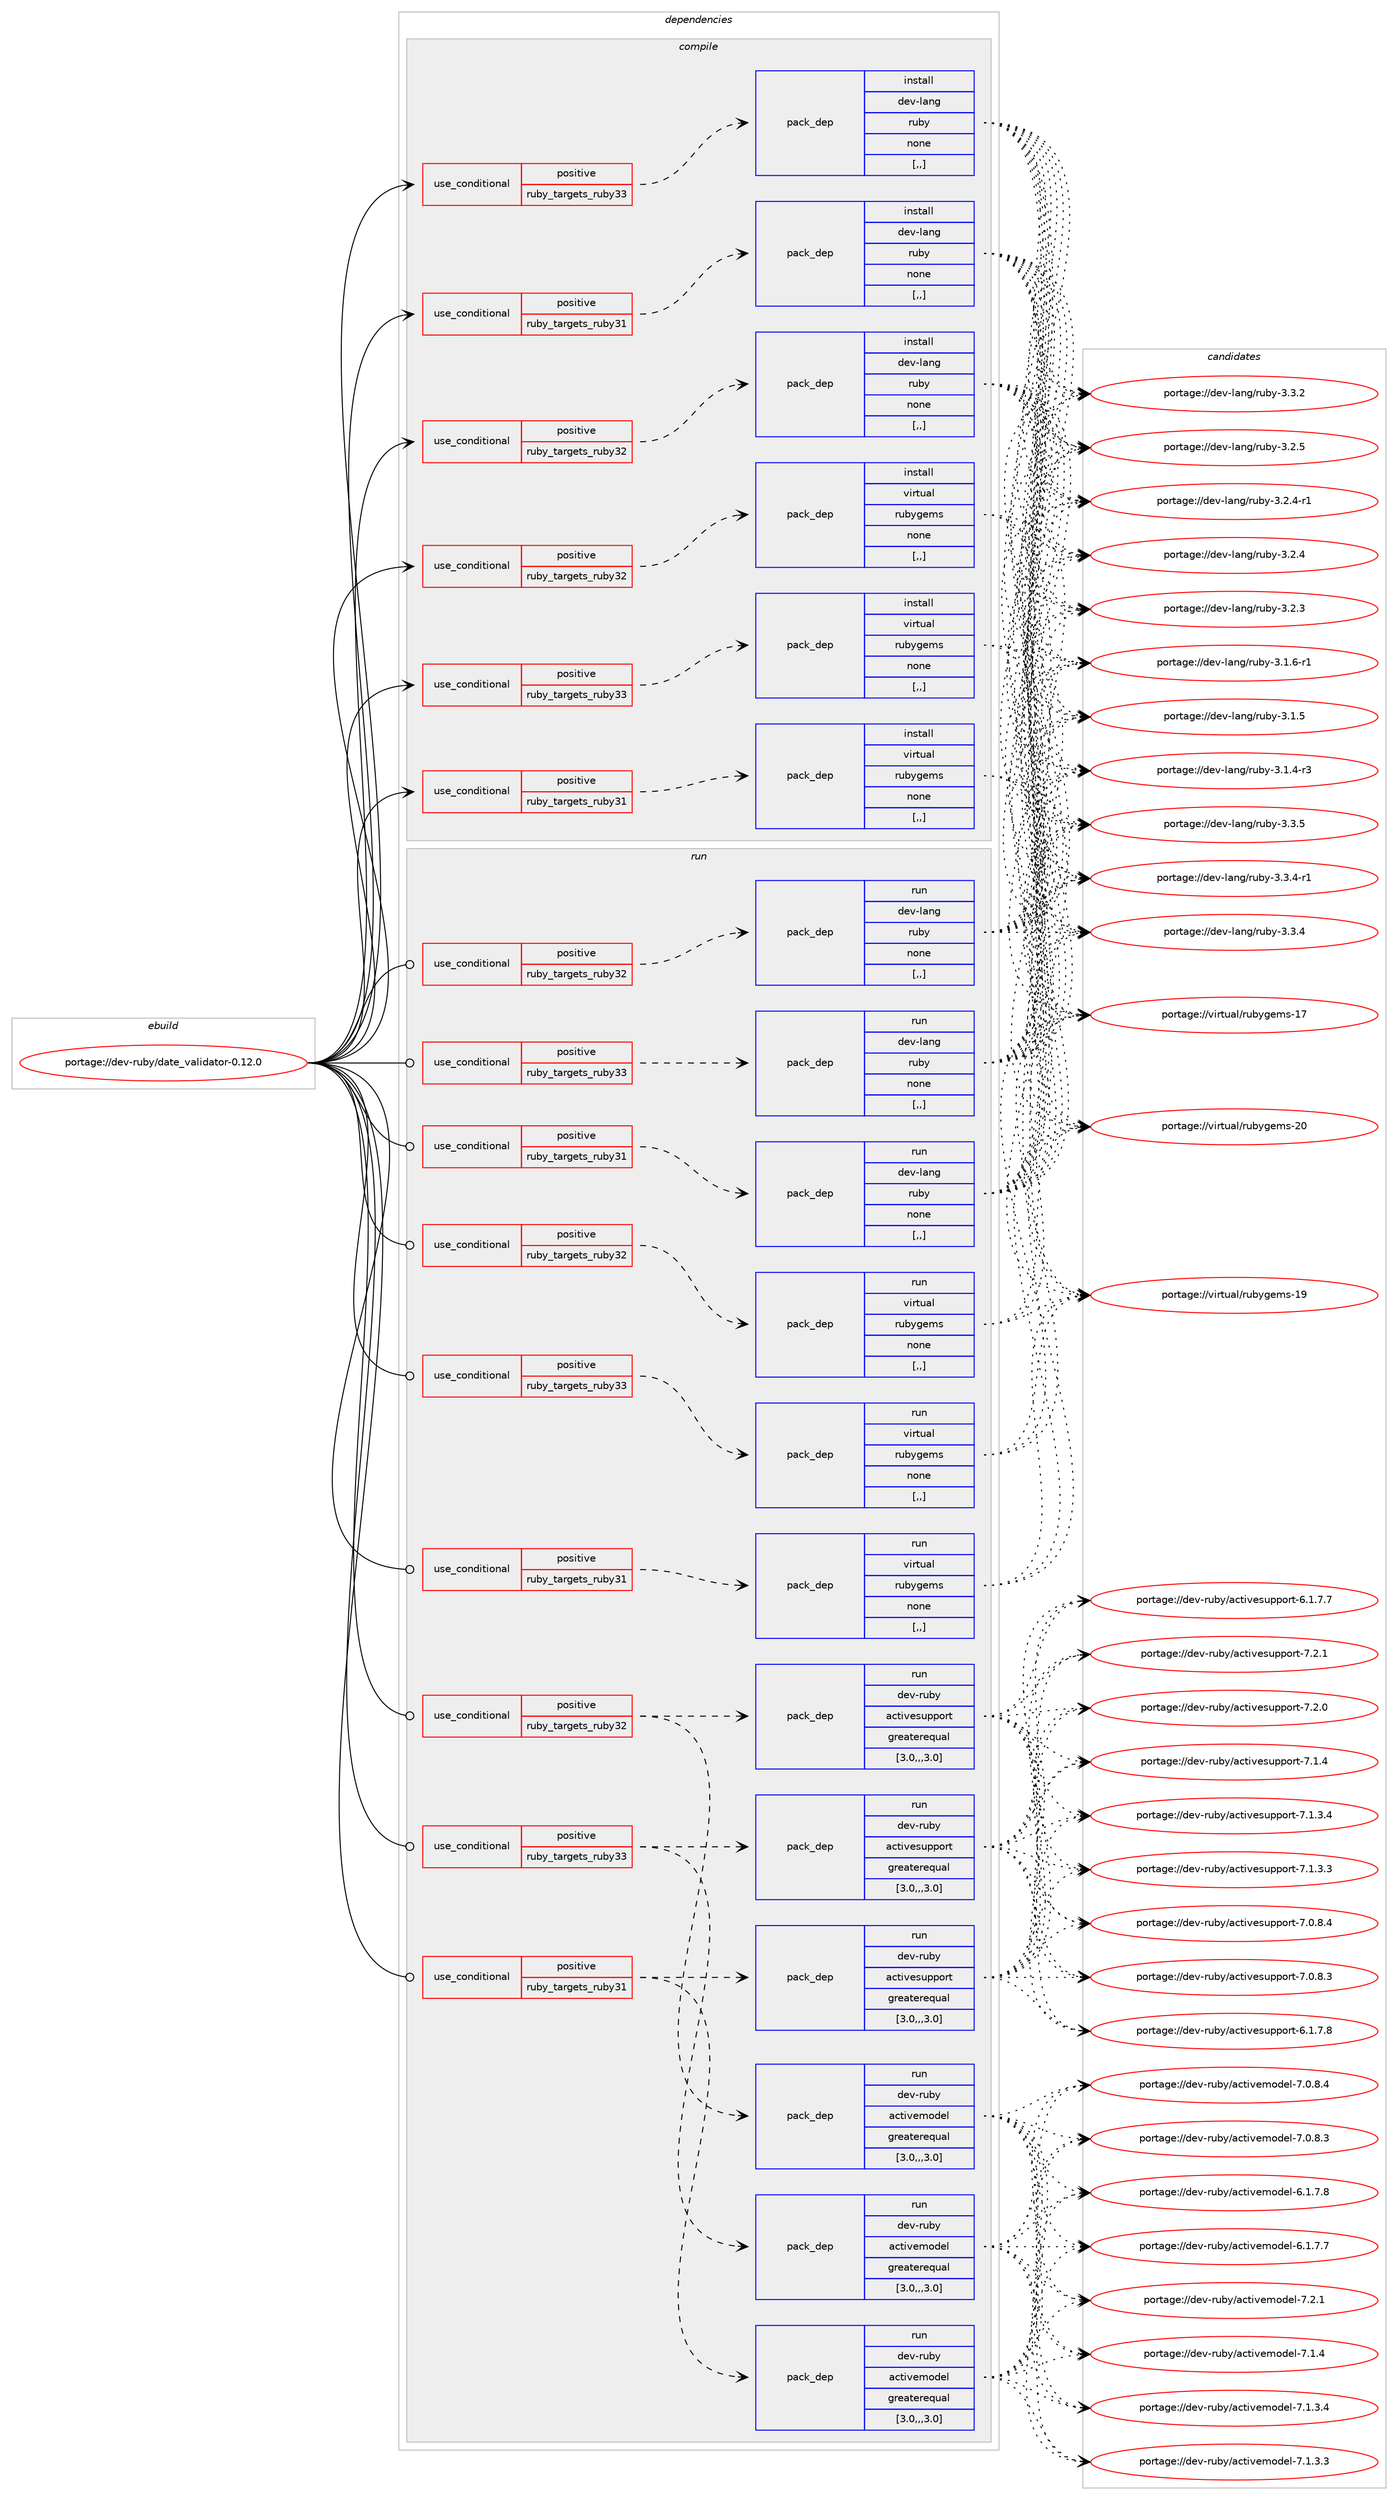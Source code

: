 digraph prolog {

# *************
# Graph options
# *************

newrank=true;
concentrate=true;
compound=true;
graph [rankdir=LR,fontname=Helvetica,fontsize=10,ranksep=1.5];#, ranksep=2.5, nodesep=0.2];
edge  [arrowhead=vee];
node  [fontname=Helvetica,fontsize=10];

# **********
# The ebuild
# **********

subgraph cluster_leftcol {
color=gray;
label=<<i>ebuild</i>>;
id [label="portage://dev-ruby/date_validator-0.12.0", color=red, width=4, href="../dev-ruby/date_validator-0.12.0.svg"];
}

# ****************
# The dependencies
# ****************

subgraph cluster_midcol {
color=gray;
label=<<i>dependencies</i>>;
subgraph cluster_compile {
fillcolor="#eeeeee";
style=filled;
label=<<i>compile</i>>;
subgraph cond177168 {
dependency676441 [label=<<TABLE BORDER="0" CELLBORDER="1" CELLSPACING="0" CELLPADDING="4"><TR><TD ROWSPAN="3" CELLPADDING="10">use_conditional</TD></TR><TR><TD>positive</TD></TR><TR><TD>ruby_targets_ruby31</TD></TR></TABLE>>, shape=none, color=red];
subgraph pack494382 {
dependency676442 [label=<<TABLE BORDER="0" CELLBORDER="1" CELLSPACING="0" CELLPADDING="4" WIDTH="220"><TR><TD ROWSPAN="6" CELLPADDING="30">pack_dep</TD></TR><TR><TD WIDTH="110">install</TD></TR><TR><TD>dev-lang</TD></TR><TR><TD>ruby</TD></TR><TR><TD>none</TD></TR><TR><TD>[,,]</TD></TR></TABLE>>, shape=none, color=blue];
}
dependency676441:e -> dependency676442:w [weight=20,style="dashed",arrowhead="vee"];
}
id:e -> dependency676441:w [weight=20,style="solid",arrowhead="vee"];
subgraph cond177169 {
dependency676443 [label=<<TABLE BORDER="0" CELLBORDER="1" CELLSPACING="0" CELLPADDING="4"><TR><TD ROWSPAN="3" CELLPADDING="10">use_conditional</TD></TR><TR><TD>positive</TD></TR><TR><TD>ruby_targets_ruby31</TD></TR></TABLE>>, shape=none, color=red];
subgraph pack494383 {
dependency676444 [label=<<TABLE BORDER="0" CELLBORDER="1" CELLSPACING="0" CELLPADDING="4" WIDTH="220"><TR><TD ROWSPAN="6" CELLPADDING="30">pack_dep</TD></TR><TR><TD WIDTH="110">install</TD></TR><TR><TD>virtual</TD></TR><TR><TD>rubygems</TD></TR><TR><TD>none</TD></TR><TR><TD>[,,]</TD></TR></TABLE>>, shape=none, color=blue];
}
dependency676443:e -> dependency676444:w [weight=20,style="dashed",arrowhead="vee"];
}
id:e -> dependency676443:w [weight=20,style="solid",arrowhead="vee"];
subgraph cond177170 {
dependency676445 [label=<<TABLE BORDER="0" CELLBORDER="1" CELLSPACING="0" CELLPADDING="4"><TR><TD ROWSPAN="3" CELLPADDING="10">use_conditional</TD></TR><TR><TD>positive</TD></TR><TR><TD>ruby_targets_ruby32</TD></TR></TABLE>>, shape=none, color=red];
subgraph pack494384 {
dependency676446 [label=<<TABLE BORDER="0" CELLBORDER="1" CELLSPACING="0" CELLPADDING="4" WIDTH="220"><TR><TD ROWSPAN="6" CELLPADDING="30">pack_dep</TD></TR><TR><TD WIDTH="110">install</TD></TR><TR><TD>dev-lang</TD></TR><TR><TD>ruby</TD></TR><TR><TD>none</TD></TR><TR><TD>[,,]</TD></TR></TABLE>>, shape=none, color=blue];
}
dependency676445:e -> dependency676446:w [weight=20,style="dashed",arrowhead="vee"];
}
id:e -> dependency676445:w [weight=20,style="solid",arrowhead="vee"];
subgraph cond177171 {
dependency676447 [label=<<TABLE BORDER="0" CELLBORDER="1" CELLSPACING="0" CELLPADDING="4"><TR><TD ROWSPAN="3" CELLPADDING="10">use_conditional</TD></TR><TR><TD>positive</TD></TR><TR><TD>ruby_targets_ruby32</TD></TR></TABLE>>, shape=none, color=red];
subgraph pack494385 {
dependency676448 [label=<<TABLE BORDER="0" CELLBORDER="1" CELLSPACING="0" CELLPADDING="4" WIDTH="220"><TR><TD ROWSPAN="6" CELLPADDING="30">pack_dep</TD></TR><TR><TD WIDTH="110">install</TD></TR><TR><TD>virtual</TD></TR><TR><TD>rubygems</TD></TR><TR><TD>none</TD></TR><TR><TD>[,,]</TD></TR></TABLE>>, shape=none, color=blue];
}
dependency676447:e -> dependency676448:w [weight=20,style="dashed",arrowhead="vee"];
}
id:e -> dependency676447:w [weight=20,style="solid",arrowhead="vee"];
subgraph cond177172 {
dependency676449 [label=<<TABLE BORDER="0" CELLBORDER="1" CELLSPACING="0" CELLPADDING="4"><TR><TD ROWSPAN="3" CELLPADDING="10">use_conditional</TD></TR><TR><TD>positive</TD></TR><TR><TD>ruby_targets_ruby33</TD></TR></TABLE>>, shape=none, color=red];
subgraph pack494386 {
dependency676450 [label=<<TABLE BORDER="0" CELLBORDER="1" CELLSPACING="0" CELLPADDING="4" WIDTH="220"><TR><TD ROWSPAN="6" CELLPADDING="30">pack_dep</TD></TR><TR><TD WIDTH="110">install</TD></TR><TR><TD>dev-lang</TD></TR><TR><TD>ruby</TD></TR><TR><TD>none</TD></TR><TR><TD>[,,]</TD></TR></TABLE>>, shape=none, color=blue];
}
dependency676449:e -> dependency676450:w [weight=20,style="dashed",arrowhead="vee"];
}
id:e -> dependency676449:w [weight=20,style="solid",arrowhead="vee"];
subgraph cond177173 {
dependency676451 [label=<<TABLE BORDER="0" CELLBORDER="1" CELLSPACING="0" CELLPADDING="4"><TR><TD ROWSPAN="3" CELLPADDING="10">use_conditional</TD></TR><TR><TD>positive</TD></TR><TR><TD>ruby_targets_ruby33</TD></TR></TABLE>>, shape=none, color=red];
subgraph pack494387 {
dependency676452 [label=<<TABLE BORDER="0" CELLBORDER="1" CELLSPACING="0" CELLPADDING="4" WIDTH="220"><TR><TD ROWSPAN="6" CELLPADDING="30">pack_dep</TD></TR><TR><TD WIDTH="110">install</TD></TR><TR><TD>virtual</TD></TR><TR><TD>rubygems</TD></TR><TR><TD>none</TD></TR><TR><TD>[,,]</TD></TR></TABLE>>, shape=none, color=blue];
}
dependency676451:e -> dependency676452:w [weight=20,style="dashed",arrowhead="vee"];
}
id:e -> dependency676451:w [weight=20,style="solid",arrowhead="vee"];
}
subgraph cluster_compileandrun {
fillcolor="#eeeeee";
style=filled;
label=<<i>compile and run</i>>;
}
subgraph cluster_run {
fillcolor="#eeeeee";
style=filled;
label=<<i>run</i>>;
subgraph cond177174 {
dependency676453 [label=<<TABLE BORDER="0" CELLBORDER="1" CELLSPACING="0" CELLPADDING="4"><TR><TD ROWSPAN="3" CELLPADDING="10">use_conditional</TD></TR><TR><TD>positive</TD></TR><TR><TD>ruby_targets_ruby31</TD></TR></TABLE>>, shape=none, color=red];
subgraph pack494388 {
dependency676454 [label=<<TABLE BORDER="0" CELLBORDER="1" CELLSPACING="0" CELLPADDING="4" WIDTH="220"><TR><TD ROWSPAN="6" CELLPADDING="30">pack_dep</TD></TR><TR><TD WIDTH="110">run</TD></TR><TR><TD>dev-lang</TD></TR><TR><TD>ruby</TD></TR><TR><TD>none</TD></TR><TR><TD>[,,]</TD></TR></TABLE>>, shape=none, color=blue];
}
dependency676453:e -> dependency676454:w [weight=20,style="dashed",arrowhead="vee"];
}
id:e -> dependency676453:w [weight=20,style="solid",arrowhead="odot"];
subgraph cond177175 {
dependency676455 [label=<<TABLE BORDER="0" CELLBORDER="1" CELLSPACING="0" CELLPADDING="4"><TR><TD ROWSPAN="3" CELLPADDING="10">use_conditional</TD></TR><TR><TD>positive</TD></TR><TR><TD>ruby_targets_ruby31</TD></TR></TABLE>>, shape=none, color=red];
subgraph pack494389 {
dependency676456 [label=<<TABLE BORDER="0" CELLBORDER="1" CELLSPACING="0" CELLPADDING="4" WIDTH="220"><TR><TD ROWSPAN="6" CELLPADDING="30">pack_dep</TD></TR><TR><TD WIDTH="110">run</TD></TR><TR><TD>dev-ruby</TD></TR><TR><TD>activemodel</TD></TR><TR><TD>greaterequal</TD></TR><TR><TD>[3.0,,,3.0]</TD></TR></TABLE>>, shape=none, color=blue];
}
dependency676455:e -> dependency676456:w [weight=20,style="dashed",arrowhead="vee"];
subgraph pack494390 {
dependency676457 [label=<<TABLE BORDER="0" CELLBORDER="1" CELLSPACING="0" CELLPADDING="4" WIDTH="220"><TR><TD ROWSPAN="6" CELLPADDING="30">pack_dep</TD></TR><TR><TD WIDTH="110">run</TD></TR><TR><TD>dev-ruby</TD></TR><TR><TD>activesupport</TD></TR><TR><TD>greaterequal</TD></TR><TR><TD>[3.0,,,3.0]</TD></TR></TABLE>>, shape=none, color=blue];
}
dependency676455:e -> dependency676457:w [weight=20,style="dashed",arrowhead="vee"];
}
id:e -> dependency676455:w [weight=20,style="solid",arrowhead="odot"];
subgraph cond177176 {
dependency676458 [label=<<TABLE BORDER="0" CELLBORDER="1" CELLSPACING="0" CELLPADDING="4"><TR><TD ROWSPAN="3" CELLPADDING="10">use_conditional</TD></TR><TR><TD>positive</TD></TR><TR><TD>ruby_targets_ruby31</TD></TR></TABLE>>, shape=none, color=red];
subgraph pack494391 {
dependency676459 [label=<<TABLE BORDER="0" CELLBORDER="1" CELLSPACING="0" CELLPADDING="4" WIDTH="220"><TR><TD ROWSPAN="6" CELLPADDING="30">pack_dep</TD></TR><TR><TD WIDTH="110">run</TD></TR><TR><TD>virtual</TD></TR><TR><TD>rubygems</TD></TR><TR><TD>none</TD></TR><TR><TD>[,,]</TD></TR></TABLE>>, shape=none, color=blue];
}
dependency676458:e -> dependency676459:w [weight=20,style="dashed",arrowhead="vee"];
}
id:e -> dependency676458:w [weight=20,style="solid",arrowhead="odot"];
subgraph cond177177 {
dependency676460 [label=<<TABLE BORDER="0" CELLBORDER="1" CELLSPACING="0" CELLPADDING="4"><TR><TD ROWSPAN="3" CELLPADDING="10">use_conditional</TD></TR><TR><TD>positive</TD></TR><TR><TD>ruby_targets_ruby32</TD></TR></TABLE>>, shape=none, color=red];
subgraph pack494392 {
dependency676461 [label=<<TABLE BORDER="0" CELLBORDER="1" CELLSPACING="0" CELLPADDING="4" WIDTH="220"><TR><TD ROWSPAN="6" CELLPADDING="30">pack_dep</TD></TR><TR><TD WIDTH="110">run</TD></TR><TR><TD>dev-lang</TD></TR><TR><TD>ruby</TD></TR><TR><TD>none</TD></TR><TR><TD>[,,]</TD></TR></TABLE>>, shape=none, color=blue];
}
dependency676460:e -> dependency676461:w [weight=20,style="dashed",arrowhead="vee"];
}
id:e -> dependency676460:w [weight=20,style="solid",arrowhead="odot"];
subgraph cond177178 {
dependency676462 [label=<<TABLE BORDER="0" CELLBORDER="1" CELLSPACING="0" CELLPADDING="4"><TR><TD ROWSPAN="3" CELLPADDING="10">use_conditional</TD></TR><TR><TD>positive</TD></TR><TR><TD>ruby_targets_ruby32</TD></TR></TABLE>>, shape=none, color=red];
subgraph pack494393 {
dependency676463 [label=<<TABLE BORDER="0" CELLBORDER="1" CELLSPACING="0" CELLPADDING="4" WIDTH="220"><TR><TD ROWSPAN="6" CELLPADDING="30">pack_dep</TD></TR><TR><TD WIDTH="110">run</TD></TR><TR><TD>dev-ruby</TD></TR><TR><TD>activemodel</TD></TR><TR><TD>greaterequal</TD></TR><TR><TD>[3.0,,,3.0]</TD></TR></TABLE>>, shape=none, color=blue];
}
dependency676462:e -> dependency676463:w [weight=20,style="dashed",arrowhead="vee"];
subgraph pack494394 {
dependency676464 [label=<<TABLE BORDER="0" CELLBORDER="1" CELLSPACING="0" CELLPADDING="4" WIDTH="220"><TR><TD ROWSPAN="6" CELLPADDING="30">pack_dep</TD></TR><TR><TD WIDTH="110">run</TD></TR><TR><TD>dev-ruby</TD></TR><TR><TD>activesupport</TD></TR><TR><TD>greaterequal</TD></TR><TR><TD>[3.0,,,3.0]</TD></TR></TABLE>>, shape=none, color=blue];
}
dependency676462:e -> dependency676464:w [weight=20,style="dashed",arrowhead="vee"];
}
id:e -> dependency676462:w [weight=20,style="solid",arrowhead="odot"];
subgraph cond177179 {
dependency676465 [label=<<TABLE BORDER="0" CELLBORDER="1" CELLSPACING="0" CELLPADDING="4"><TR><TD ROWSPAN="3" CELLPADDING="10">use_conditional</TD></TR><TR><TD>positive</TD></TR><TR><TD>ruby_targets_ruby32</TD></TR></TABLE>>, shape=none, color=red];
subgraph pack494395 {
dependency676466 [label=<<TABLE BORDER="0" CELLBORDER="1" CELLSPACING="0" CELLPADDING="4" WIDTH="220"><TR><TD ROWSPAN="6" CELLPADDING="30">pack_dep</TD></TR><TR><TD WIDTH="110">run</TD></TR><TR><TD>virtual</TD></TR><TR><TD>rubygems</TD></TR><TR><TD>none</TD></TR><TR><TD>[,,]</TD></TR></TABLE>>, shape=none, color=blue];
}
dependency676465:e -> dependency676466:w [weight=20,style="dashed",arrowhead="vee"];
}
id:e -> dependency676465:w [weight=20,style="solid",arrowhead="odot"];
subgraph cond177180 {
dependency676467 [label=<<TABLE BORDER="0" CELLBORDER="1" CELLSPACING="0" CELLPADDING="4"><TR><TD ROWSPAN="3" CELLPADDING="10">use_conditional</TD></TR><TR><TD>positive</TD></TR><TR><TD>ruby_targets_ruby33</TD></TR></TABLE>>, shape=none, color=red];
subgraph pack494396 {
dependency676468 [label=<<TABLE BORDER="0" CELLBORDER="1" CELLSPACING="0" CELLPADDING="4" WIDTH="220"><TR><TD ROWSPAN="6" CELLPADDING="30">pack_dep</TD></TR><TR><TD WIDTH="110">run</TD></TR><TR><TD>dev-lang</TD></TR><TR><TD>ruby</TD></TR><TR><TD>none</TD></TR><TR><TD>[,,]</TD></TR></TABLE>>, shape=none, color=blue];
}
dependency676467:e -> dependency676468:w [weight=20,style="dashed",arrowhead="vee"];
}
id:e -> dependency676467:w [weight=20,style="solid",arrowhead="odot"];
subgraph cond177181 {
dependency676469 [label=<<TABLE BORDER="0" CELLBORDER="1" CELLSPACING="0" CELLPADDING="4"><TR><TD ROWSPAN="3" CELLPADDING="10">use_conditional</TD></TR><TR><TD>positive</TD></TR><TR><TD>ruby_targets_ruby33</TD></TR></TABLE>>, shape=none, color=red];
subgraph pack494397 {
dependency676470 [label=<<TABLE BORDER="0" CELLBORDER="1" CELLSPACING="0" CELLPADDING="4" WIDTH="220"><TR><TD ROWSPAN="6" CELLPADDING="30">pack_dep</TD></TR><TR><TD WIDTH="110">run</TD></TR><TR><TD>dev-ruby</TD></TR><TR><TD>activemodel</TD></TR><TR><TD>greaterequal</TD></TR><TR><TD>[3.0,,,3.0]</TD></TR></TABLE>>, shape=none, color=blue];
}
dependency676469:e -> dependency676470:w [weight=20,style="dashed",arrowhead="vee"];
subgraph pack494398 {
dependency676471 [label=<<TABLE BORDER="0" CELLBORDER="1" CELLSPACING="0" CELLPADDING="4" WIDTH="220"><TR><TD ROWSPAN="6" CELLPADDING="30">pack_dep</TD></TR><TR><TD WIDTH="110">run</TD></TR><TR><TD>dev-ruby</TD></TR><TR><TD>activesupport</TD></TR><TR><TD>greaterequal</TD></TR><TR><TD>[3.0,,,3.0]</TD></TR></TABLE>>, shape=none, color=blue];
}
dependency676469:e -> dependency676471:w [weight=20,style="dashed",arrowhead="vee"];
}
id:e -> dependency676469:w [weight=20,style="solid",arrowhead="odot"];
subgraph cond177182 {
dependency676472 [label=<<TABLE BORDER="0" CELLBORDER="1" CELLSPACING="0" CELLPADDING="4"><TR><TD ROWSPAN="3" CELLPADDING="10">use_conditional</TD></TR><TR><TD>positive</TD></TR><TR><TD>ruby_targets_ruby33</TD></TR></TABLE>>, shape=none, color=red];
subgraph pack494399 {
dependency676473 [label=<<TABLE BORDER="0" CELLBORDER="1" CELLSPACING="0" CELLPADDING="4" WIDTH="220"><TR><TD ROWSPAN="6" CELLPADDING="30">pack_dep</TD></TR><TR><TD WIDTH="110">run</TD></TR><TR><TD>virtual</TD></TR><TR><TD>rubygems</TD></TR><TR><TD>none</TD></TR><TR><TD>[,,]</TD></TR></TABLE>>, shape=none, color=blue];
}
dependency676472:e -> dependency676473:w [weight=20,style="dashed",arrowhead="vee"];
}
id:e -> dependency676472:w [weight=20,style="solid",arrowhead="odot"];
}
}

# **************
# The candidates
# **************

subgraph cluster_choices {
rank=same;
color=gray;
label=<<i>candidates</i>>;

subgraph choice494382 {
color=black;
nodesep=1;
choice10010111845108971101034711411798121455146514653 [label="portage://dev-lang/ruby-3.3.5", color=red, width=4,href="../dev-lang/ruby-3.3.5.svg"];
choice100101118451089711010347114117981214551465146524511449 [label="portage://dev-lang/ruby-3.3.4-r1", color=red, width=4,href="../dev-lang/ruby-3.3.4-r1.svg"];
choice10010111845108971101034711411798121455146514652 [label="portage://dev-lang/ruby-3.3.4", color=red, width=4,href="../dev-lang/ruby-3.3.4.svg"];
choice10010111845108971101034711411798121455146514650 [label="portage://dev-lang/ruby-3.3.2", color=red, width=4,href="../dev-lang/ruby-3.3.2.svg"];
choice10010111845108971101034711411798121455146504653 [label="portage://dev-lang/ruby-3.2.5", color=red, width=4,href="../dev-lang/ruby-3.2.5.svg"];
choice100101118451089711010347114117981214551465046524511449 [label="portage://dev-lang/ruby-3.2.4-r1", color=red, width=4,href="../dev-lang/ruby-3.2.4-r1.svg"];
choice10010111845108971101034711411798121455146504652 [label="portage://dev-lang/ruby-3.2.4", color=red, width=4,href="../dev-lang/ruby-3.2.4.svg"];
choice10010111845108971101034711411798121455146504651 [label="portage://dev-lang/ruby-3.2.3", color=red, width=4,href="../dev-lang/ruby-3.2.3.svg"];
choice100101118451089711010347114117981214551464946544511449 [label="portage://dev-lang/ruby-3.1.6-r1", color=red, width=4,href="../dev-lang/ruby-3.1.6-r1.svg"];
choice10010111845108971101034711411798121455146494653 [label="portage://dev-lang/ruby-3.1.5", color=red, width=4,href="../dev-lang/ruby-3.1.5.svg"];
choice100101118451089711010347114117981214551464946524511451 [label="portage://dev-lang/ruby-3.1.4-r3", color=red, width=4,href="../dev-lang/ruby-3.1.4-r3.svg"];
dependency676442:e -> choice10010111845108971101034711411798121455146514653:w [style=dotted,weight="100"];
dependency676442:e -> choice100101118451089711010347114117981214551465146524511449:w [style=dotted,weight="100"];
dependency676442:e -> choice10010111845108971101034711411798121455146514652:w [style=dotted,weight="100"];
dependency676442:e -> choice10010111845108971101034711411798121455146514650:w [style=dotted,weight="100"];
dependency676442:e -> choice10010111845108971101034711411798121455146504653:w [style=dotted,weight="100"];
dependency676442:e -> choice100101118451089711010347114117981214551465046524511449:w [style=dotted,weight="100"];
dependency676442:e -> choice10010111845108971101034711411798121455146504652:w [style=dotted,weight="100"];
dependency676442:e -> choice10010111845108971101034711411798121455146504651:w [style=dotted,weight="100"];
dependency676442:e -> choice100101118451089711010347114117981214551464946544511449:w [style=dotted,weight="100"];
dependency676442:e -> choice10010111845108971101034711411798121455146494653:w [style=dotted,weight="100"];
dependency676442:e -> choice100101118451089711010347114117981214551464946524511451:w [style=dotted,weight="100"];
}
subgraph choice494383 {
color=black;
nodesep=1;
choice118105114116117971084711411798121103101109115455048 [label="portage://virtual/rubygems-20", color=red, width=4,href="../virtual/rubygems-20.svg"];
choice118105114116117971084711411798121103101109115454957 [label="portage://virtual/rubygems-19", color=red, width=4,href="../virtual/rubygems-19.svg"];
choice118105114116117971084711411798121103101109115454955 [label="portage://virtual/rubygems-17", color=red, width=4,href="../virtual/rubygems-17.svg"];
dependency676444:e -> choice118105114116117971084711411798121103101109115455048:w [style=dotted,weight="100"];
dependency676444:e -> choice118105114116117971084711411798121103101109115454957:w [style=dotted,weight="100"];
dependency676444:e -> choice118105114116117971084711411798121103101109115454955:w [style=dotted,weight="100"];
}
subgraph choice494384 {
color=black;
nodesep=1;
choice10010111845108971101034711411798121455146514653 [label="portage://dev-lang/ruby-3.3.5", color=red, width=4,href="../dev-lang/ruby-3.3.5.svg"];
choice100101118451089711010347114117981214551465146524511449 [label="portage://dev-lang/ruby-3.3.4-r1", color=red, width=4,href="../dev-lang/ruby-3.3.4-r1.svg"];
choice10010111845108971101034711411798121455146514652 [label="portage://dev-lang/ruby-3.3.4", color=red, width=4,href="../dev-lang/ruby-3.3.4.svg"];
choice10010111845108971101034711411798121455146514650 [label="portage://dev-lang/ruby-3.3.2", color=red, width=4,href="../dev-lang/ruby-3.3.2.svg"];
choice10010111845108971101034711411798121455146504653 [label="portage://dev-lang/ruby-3.2.5", color=red, width=4,href="../dev-lang/ruby-3.2.5.svg"];
choice100101118451089711010347114117981214551465046524511449 [label="portage://dev-lang/ruby-3.2.4-r1", color=red, width=4,href="../dev-lang/ruby-3.2.4-r1.svg"];
choice10010111845108971101034711411798121455146504652 [label="portage://dev-lang/ruby-3.2.4", color=red, width=4,href="../dev-lang/ruby-3.2.4.svg"];
choice10010111845108971101034711411798121455146504651 [label="portage://dev-lang/ruby-3.2.3", color=red, width=4,href="../dev-lang/ruby-3.2.3.svg"];
choice100101118451089711010347114117981214551464946544511449 [label="portage://dev-lang/ruby-3.1.6-r1", color=red, width=4,href="../dev-lang/ruby-3.1.6-r1.svg"];
choice10010111845108971101034711411798121455146494653 [label="portage://dev-lang/ruby-3.1.5", color=red, width=4,href="../dev-lang/ruby-3.1.5.svg"];
choice100101118451089711010347114117981214551464946524511451 [label="portage://dev-lang/ruby-3.1.4-r3", color=red, width=4,href="../dev-lang/ruby-3.1.4-r3.svg"];
dependency676446:e -> choice10010111845108971101034711411798121455146514653:w [style=dotted,weight="100"];
dependency676446:e -> choice100101118451089711010347114117981214551465146524511449:w [style=dotted,weight="100"];
dependency676446:e -> choice10010111845108971101034711411798121455146514652:w [style=dotted,weight="100"];
dependency676446:e -> choice10010111845108971101034711411798121455146514650:w [style=dotted,weight="100"];
dependency676446:e -> choice10010111845108971101034711411798121455146504653:w [style=dotted,weight="100"];
dependency676446:e -> choice100101118451089711010347114117981214551465046524511449:w [style=dotted,weight="100"];
dependency676446:e -> choice10010111845108971101034711411798121455146504652:w [style=dotted,weight="100"];
dependency676446:e -> choice10010111845108971101034711411798121455146504651:w [style=dotted,weight="100"];
dependency676446:e -> choice100101118451089711010347114117981214551464946544511449:w [style=dotted,weight="100"];
dependency676446:e -> choice10010111845108971101034711411798121455146494653:w [style=dotted,weight="100"];
dependency676446:e -> choice100101118451089711010347114117981214551464946524511451:w [style=dotted,weight="100"];
}
subgraph choice494385 {
color=black;
nodesep=1;
choice118105114116117971084711411798121103101109115455048 [label="portage://virtual/rubygems-20", color=red, width=4,href="../virtual/rubygems-20.svg"];
choice118105114116117971084711411798121103101109115454957 [label="portage://virtual/rubygems-19", color=red, width=4,href="../virtual/rubygems-19.svg"];
choice118105114116117971084711411798121103101109115454955 [label="portage://virtual/rubygems-17", color=red, width=4,href="../virtual/rubygems-17.svg"];
dependency676448:e -> choice118105114116117971084711411798121103101109115455048:w [style=dotted,weight="100"];
dependency676448:e -> choice118105114116117971084711411798121103101109115454957:w [style=dotted,weight="100"];
dependency676448:e -> choice118105114116117971084711411798121103101109115454955:w [style=dotted,weight="100"];
}
subgraph choice494386 {
color=black;
nodesep=1;
choice10010111845108971101034711411798121455146514653 [label="portage://dev-lang/ruby-3.3.5", color=red, width=4,href="../dev-lang/ruby-3.3.5.svg"];
choice100101118451089711010347114117981214551465146524511449 [label="portage://dev-lang/ruby-3.3.4-r1", color=red, width=4,href="../dev-lang/ruby-3.3.4-r1.svg"];
choice10010111845108971101034711411798121455146514652 [label="portage://dev-lang/ruby-3.3.4", color=red, width=4,href="../dev-lang/ruby-3.3.4.svg"];
choice10010111845108971101034711411798121455146514650 [label="portage://dev-lang/ruby-3.3.2", color=red, width=4,href="../dev-lang/ruby-3.3.2.svg"];
choice10010111845108971101034711411798121455146504653 [label="portage://dev-lang/ruby-3.2.5", color=red, width=4,href="../dev-lang/ruby-3.2.5.svg"];
choice100101118451089711010347114117981214551465046524511449 [label="portage://dev-lang/ruby-3.2.4-r1", color=red, width=4,href="../dev-lang/ruby-3.2.4-r1.svg"];
choice10010111845108971101034711411798121455146504652 [label="portage://dev-lang/ruby-3.2.4", color=red, width=4,href="../dev-lang/ruby-3.2.4.svg"];
choice10010111845108971101034711411798121455146504651 [label="portage://dev-lang/ruby-3.2.3", color=red, width=4,href="../dev-lang/ruby-3.2.3.svg"];
choice100101118451089711010347114117981214551464946544511449 [label="portage://dev-lang/ruby-3.1.6-r1", color=red, width=4,href="../dev-lang/ruby-3.1.6-r1.svg"];
choice10010111845108971101034711411798121455146494653 [label="portage://dev-lang/ruby-3.1.5", color=red, width=4,href="../dev-lang/ruby-3.1.5.svg"];
choice100101118451089711010347114117981214551464946524511451 [label="portage://dev-lang/ruby-3.1.4-r3", color=red, width=4,href="../dev-lang/ruby-3.1.4-r3.svg"];
dependency676450:e -> choice10010111845108971101034711411798121455146514653:w [style=dotted,weight="100"];
dependency676450:e -> choice100101118451089711010347114117981214551465146524511449:w [style=dotted,weight="100"];
dependency676450:e -> choice10010111845108971101034711411798121455146514652:w [style=dotted,weight="100"];
dependency676450:e -> choice10010111845108971101034711411798121455146514650:w [style=dotted,weight="100"];
dependency676450:e -> choice10010111845108971101034711411798121455146504653:w [style=dotted,weight="100"];
dependency676450:e -> choice100101118451089711010347114117981214551465046524511449:w [style=dotted,weight="100"];
dependency676450:e -> choice10010111845108971101034711411798121455146504652:w [style=dotted,weight="100"];
dependency676450:e -> choice10010111845108971101034711411798121455146504651:w [style=dotted,weight="100"];
dependency676450:e -> choice100101118451089711010347114117981214551464946544511449:w [style=dotted,weight="100"];
dependency676450:e -> choice10010111845108971101034711411798121455146494653:w [style=dotted,weight="100"];
dependency676450:e -> choice100101118451089711010347114117981214551464946524511451:w [style=dotted,weight="100"];
}
subgraph choice494387 {
color=black;
nodesep=1;
choice118105114116117971084711411798121103101109115455048 [label="portage://virtual/rubygems-20", color=red, width=4,href="../virtual/rubygems-20.svg"];
choice118105114116117971084711411798121103101109115454957 [label="portage://virtual/rubygems-19", color=red, width=4,href="../virtual/rubygems-19.svg"];
choice118105114116117971084711411798121103101109115454955 [label="portage://virtual/rubygems-17", color=red, width=4,href="../virtual/rubygems-17.svg"];
dependency676452:e -> choice118105114116117971084711411798121103101109115455048:w [style=dotted,weight="100"];
dependency676452:e -> choice118105114116117971084711411798121103101109115454957:w [style=dotted,weight="100"];
dependency676452:e -> choice118105114116117971084711411798121103101109115454955:w [style=dotted,weight="100"];
}
subgraph choice494388 {
color=black;
nodesep=1;
choice10010111845108971101034711411798121455146514653 [label="portage://dev-lang/ruby-3.3.5", color=red, width=4,href="../dev-lang/ruby-3.3.5.svg"];
choice100101118451089711010347114117981214551465146524511449 [label="portage://dev-lang/ruby-3.3.4-r1", color=red, width=4,href="../dev-lang/ruby-3.3.4-r1.svg"];
choice10010111845108971101034711411798121455146514652 [label="portage://dev-lang/ruby-3.3.4", color=red, width=4,href="../dev-lang/ruby-3.3.4.svg"];
choice10010111845108971101034711411798121455146514650 [label="portage://dev-lang/ruby-3.3.2", color=red, width=4,href="../dev-lang/ruby-3.3.2.svg"];
choice10010111845108971101034711411798121455146504653 [label="portage://dev-lang/ruby-3.2.5", color=red, width=4,href="../dev-lang/ruby-3.2.5.svg"];
choice100101118451089711010347114117981214551465046524511449 [label="portage://dev-lang/ruby-3.2.4-r1", color=red, width=4,href="../dev-lang/ruby-3.2.4-r1.svg"];
choice10010111845108971101034711411798121455146504652 [label="portage://dev-lang/ruby-3.2.4", color=red, width=4,href="../dev-lang/ruby-3.2.4.svg"];
choice10010111845108971101034711411798121455146504651 [label="portage://dev-lang/ruby-3.2.3", color=red, width=4,href="../dev-lang/ruby-3.2.3.svg"];
choice100101118451089711010347114117981214551464946544511449 [label="portage://dev-lang/ruby-3.1.6-r1", color=red, width=4,href="../dev-lang/ruby-3.1.6-r1.svg"];
choice10010111845108971101034711411798121455146494653 [label="portage://dev-lang/ruby-3.1.5", color=red, width=4,href="../dev-lang/ruby-3.1.5.svg"];
choice100101118451089711010347114117981214551464946524511451 [label="portage://dev-lang/ruby-3.1.4-r3", color=red, width=4,href="../dev-lang/ruby-3.1.4-r3.svg"];
dependency676454:e -> choice10010111845108971101034711411798121455146514653:w [style=dotted,weight="100"];
dependency676454:e -> choice100101118451089711010347114117981214551465146524511449:w [style=dotted,weight="100"];
dependency676454:e -> choice10010111845108971101034711411798121455146514652:w [style=dotted,weight="100"];
dependency676454:e -> choice10010111845108971101034711411798121455146514650:w [style=dotted,weight="100"];
dependency676454:e -> choice10010111845108971101034711411798121455146504653:w [style=dotted,weight="100"];
dependency676454:e -> choice100101118451089711010347114117981214551465046524511449:w [style=dotted,weight="100"];
dependency676454:e -> choice10010111845108971101034711411798121455146504652:w [style=dotted,weight="100"];
dependency676454:e -> choice10010111845108971101034711411798121455146504651:w [style=dotted,weight="100"];
dependency676454:e -> choice100101118451089711010347114117981214551464946544511449:w [style=dotted,weight="100"];
dependency676454:e -> choice10010111845108971101034711411798121455146494653:w [style=dotted,weight="100"];
dependency676454:e -> choice100101118451089711010347114117981214551464946524511451:w [style=dotted,weight="100"];
}
subgraph choice494389 {
color=black;
nodesep=1;
choice1001011184511411798121479799116105118101109111100101108455546504649 [label="portage://dev-ruby/activemodel-7.2.1", color=red, width=4,href="../dev-ruby/activemodel-7.2.1.svg"];
choice1001011184511411798121479799116105118101109111100101108455546494652 [label="portage://dev-ruby/activemodel-7.1.4", color=red, width=4,href="../dev-ruby/activemodel-7.1.4.svg"];
choice10010111845114117981214797991161051181011091111001011084555464946514652 [label="portage://dev-ruby/activemodel-7.1.3.4", color=red, width=4,href="../dev-ruby/activemodel-7.1.3.4.svg"];
choice10010111845114117981214797991161051181011091111001011084555464946514651 [label="portage://dev-ruby/activemodel-7.1.3.3", color=red, width=4,href="../dev-ruby/activemodel-7.1.3.3.svg"];
choice10010111845114117981214797991161051181011091111001011084555464846564652 [label="portage://dev-ruby/activemodel-7.0.8.4", color=red, width=4,href="../dev-ruby/activemodel-7.0.8.4.svg"];
choice10010111845114117981214797991161051181011091111001011084555464846564651 [label="portage://dev-ruby/activemodel-7.0.8.3", color=red, width=4,href="../dev-ruby/activemodel-7.0.8.3.svg"];
choice10010111845114117981214797991161051181011091111001011084554464946554656 [label="portage://dev-ruby/activemodel-6.1.7.8", color=red, width=4,href="../dev-ruby/activemodel-6.1.7.8.svg"];
choice10010111845114117981214797991161051181011091111001011084554464946554655 [label="portage://dev-ruby/activemodel-6.1.7.7", color=red, width=4,href="../dev-ruby/activemodel-6.1.7.7.svg"];
dependency676456:e -> choice1001011184511411798121479799116105118101109111100101108455546504649:w [style=dotted,weight="100"];
dependency676456:e -> choice1001011184511411798121479799116105118101109111100101108455546494652:w [style=dotted,weight="100"];
dependency676456:e -> choice10010111845114117981214797991161051181011091111001011084555464946514652:w [style=dotted,weight="100"];
dependency676456:e -> choice10010111845114117981214797991161051181011091111001011084555464946514651:w [style=dotted,weight="100"];
dependency676456:e -> choice10010111845114117981214797991161051181011091111001011084555464846564652:w [style=dotted,weight="100"];
dependency676456:e -> choice10010111845114117981214797991161051181011091111001011084555464846564651:w [style=dotted,weight="100"];
dependency676456:e -> choice10010111845114117981214797991161051181011091111001011084554464946554656:w [style=dotted,weight="100"];
dependency676456:e -> choice10010111845114117981214797991161051181011091111001011084554464946554655:w [style=dotted,weight="100"];
}
subgraph choice494390 {
color=black;
nodesep=1;
choice1001011184511411798121479799116105118101115117112112111114116455546504649 [label="portage://dev-ruby/activesupport-7.2.1", color=red, width=4,href="../dev-ruby/activesupport-7.2.1.svg"];
choice1001011184511411798121479799116105118101115117112112111114116455546504648 [label="portage://dev-ruby/activesupport-7.2.0", color=red, width=4,href="../dev-ruby/activesupport-7.2.0.svg"];
choice1001011184511411798121479799116105118101115117112112111114116455546494652 [label="portage://dev-ruby/activesupport-7.1.4", color=red, width=4,href="../dev-ruby/activesupport-7.1.4.svg"];
choice10010111845114117981214797991161051181011151171121121111141164555464946514652 [label="portage://dev-ruby/activesupport-7.1.3.4", color=red, width=4,href="../dev-ruby/activesupport-7.1.3.4.svg"];
choice10010111845114117981214797991161051181011151171121121111141164555464946514651 [label="portage://dev-ruby/activesupport-7.1.3.3", color=red, width=4,href="../dev-ruby/activesupport-7.1.3.3.svg"];
choice10010111845114117981214797991161051181011151171121121111141164555464846564652 [label="portage://dev-ruby/activesupport-7.0.8.4", color=red, width=4,href="../dev-ruby/activesupport-7.0.8.4.svg"];
choice10010111845114117981214797991161051181011151171121121111141164555464846564651 [label="portage://dev-ruby/activesupport-7.0.8.3", color=red, width=4,href="../dev-ruby/activesupport-7.0.8.3.svg"];
choice10010111845114117981214797991161051181011151171121121111141164554464946554656 [label="portage://dev-ruby/activesupport-6.1.7.8", color=red, width=4,href="../dev-ruby/activesupport-6.1.7.8.svg"];
choice10010111845114117981214797991161051181011151171121121111141164554464946554655 [label="portage://dev-ruby/activesupport-6.1.7.7", color=red, width=4,href="../dev-ruby/activesupport-6.1.7.7.svg"];
dependency676457:e -> choice1001011184511411798121479799116105118101115117112112111114116455546504649:w [style=dotted,weight="100"];
dependency676457:e -> choice1001011184511411798121479799116105118101115117112112111114116455546504648:w [style=dotted,weight="100"];
dependency676457:e -> choice1001011184511411798121479799116105118101115117112112111114116455546494652:w [style=dotted,weight="100"];
dependency676457:e -> choice10010111845114117981214797991161051181011151171121121111141164555464946514652:w [style=dotted,weight="100"];
dependency676457:e -> choice10010111845114117981214797991161051181011151171121121111141164555464946514651:w [style=dotted,weight="100"];
dependency676457:e -> choice10010111845114117981214797991161051181011151171121121111141164555464846564652:w [style=dotted,weight="100"];
dependency676457:e -> choice10010111845114117981214797991161051181011151171121121111141164555464846564651:w [style=dotted,weight="100"];
dependency676457:e -> choice10010111845114117981214797991161051181011151171121121111141164554464946554656:w [style=dotted,weight="100"];
dependency676457:e -> choice10010111845114117981214797991161051181011151171121121111141164554464946554655:w [style=dotted,weight="100"];
}
subgraph choice494391 {
color=black;
nodesep=1;
choice118105114116117971084711411798121103101109115455048 [label="portage://virtual/rubygems-20", color=red, width=4,href="../virtual/rubygems-20.svg"];
choice118105114116117971084711411798121103101109115454957 [label="portage://virtual/rubygems-19", color=red, width=4,href="../virtual/rubygems-19.svg"];
choice118105114116117971084711411798121103101109115454955 [label="portage://virtual/rubygems-17", color=red, width=4,href="../virtual/rubygems-17.svg"];
dependency676459:e -> choice118105114116117971084711411798121103101109115455048:w [style=dotted,weight="100"];
dependency676459:e -> choice118105114116117971084711411798121103101109115454957:w [style=dotted,weight="100"];
dependency676459:e -> choice118105114116117971084711411798121103101109115454955:w [style=dotted,weight="100"];
}
subgraph choice494392 {
color=black;
nodesep=1;
choice10010111845108971101034711411798121455146514653 [label="portage://dev-lang/ruby-3.3.5", color=red, width=4,href="../dev-lang/ruby-3.3.5.svg"];
choice100101118451089711010347114117981214551465146524511449 [label="portage://dev-lang/ruby-3.3.4-r1", color=red, width=4,href="../dev-lang/ruby-3.3.4-r1.svg"];
choice10010111845108971101034711411798121455146514652 [label="portage://dev-lang/ruby-3.3.4", color=red, width=4,href="../dev-lang/ruby-3.3.4.svg"];
choice10010111845108971101034711411798121455146514650 [label="portage://dev-lang/ruby-3.3.2", color=red, width=4,href="../dev-lang/ruby-3.3.2.svg"];
choice10010111845108971101034711411798121455146504653 [label="portage://dev-lang/ruby-3.2.5", color=red, width=4,href="../dev-lang/ruby-3.2.5.svg"];
choice100101118451089711010347114117981214551465046524511449 [label="portage://dev-lang/ruby-3.2.4-r1", color=red, width=4,href="../dev-lang/ruby-3.2.4-r1.svg"];
choice10010111845108971101034711411798121455146504652 [label="portage://dev-lang/ruby-3.2.4", color=red, width=4,href="../dev-lang/ruby-3.2.4.svg"];
choice10010111845108971101034711411798121455146504651 [label="portage://dev-lang/ruby-3.2.3", color=red, width=4,href="../dev-lang/ruby-3.2.3.svg"];
choice100101118451089711010347114117981214551464946544511449 [label="portage://dev-lang/ruby-3.1.6-r1", color=red, width=4,href="../dev-lang/ruby-3.1.6-r1.svg"];
choice10010111845108971101034711411798121455146494653 [label="portage://dev-lang/ruby-3.1.5", color=red, width=4,href="../dev-lang/ruby-3.1.5.svg"];
choice100101118451089711010347114117981214551464946524511451 [label="portage://dev-lang/ruby-3.1.4-r3", color=red, width=4,href="../dev-lang/ruby-3.1.4-r3.svg"];
dependency676461:e -> choice10010111845108971101034711411798121455146514653:w [style=dotted,weight="100"];
dependency676461:e -> choice100101118451089711010347114117981214551465146524511449:w [style=dotted,weight="100"];
dependency676461:e -> choice10010111845108971101034711411798121455146514652:w [style=dotted,weight="100"];
dependency676461:e -> choice10010111845108971101034711411798121455146514650:w [style=dotted,weight="100"];
dependency676461:e -> choice10010111845108971101034711411798121455146504653:w [style=dotted,weight="100"];
dependency676461:e -> choice100101118451089711010347114117981214551465046524511449:w [style=dotted,weight="100"];
dependency676461:e -> choice10010111845108971101034711411798121455146504652:w [style=dotted,weight="100"];
dependency676461:e -> choice10010111845108971101034711411798121455146504651:w [style=dotted,weight="100"];
dependency676461:e -> choice100101118451089711010347114117981214551464946544511449:w [style=dotted,weight="100"];
dependency676461:e -> choice10010111845108971101034711411798121455146494653:w [style=dotted,weight="100"];
dependency676461:e -> choice100101118451089711010347114117981214551464946524511451:w [style=dotted,weight="100"];
}
subgraph choice494393 {
color=black;
nodesep=1;
choice1001011184511411798121479799116105118101109111100101108455546504649 [label="portage://dev-ruby/activemodel-7.2.1", color=red, width=4,href="../dev-ruby/activemodel-7.2.1.svg"];
choice1001011184511411798121479799116105118101109111100101108455546494652 [label="portage://dev-ruby/activemodel-7.1.4", color=red, width=4,href="../dev-ruby/activemodel-7.1.4.svg"];
choice10010111845114117981214797991161051181011091111001011084555464946514652 [label="portage://dev-ruby/activemodel-7.1.3.4", color=red, width=4,href="../dev-ruby/activemodel-7.1.3.4.svg"];
choice10010111845114117981214797991161051181011091111001011084555464946514651 [label="portage://dev-ruby/activemodel-7.1.3.3", color=red, width=4,href="../dev-ruby/activemodel-7.1.3.3.svg"];
choice10010111845114117981214797991161051181011091111001011084555464846564652 [label="portage://dev-ruby/activemodel-7.0.8.4", color=red, width=4,href="../dev-ruby/activemodel-7.0.8.4.svg"];
choice10010111845114117981214797991161051181011091111001011084555464846564651 [label="portage://dev-ruby/activemodel-7.0.8.3", color=red, width=4,href="../dev-ruby/activemodel-7.0.8.3.svg"];
choice10010111845114117981214797991161051181011091111001011084554464946554656 [label="portage://dev-ruby/activemodel-6.1.7.8", color=red, width=4,href="../dev-ruby/activemodel-6.1.7.8.svg"];
choice10010111845114117981214797991161051181011091111001011084554464946554655 [label="portage://dev-ruby/activemodel-6.1.7.7", color=red, width=4,href="../dev-ruby/activemodel-6.1.7.7.svg"];
dependency676463:e -> choice1001011184511411798121479799116105118101109111100101108455546504649:w [style=dotted,weight="100"];
dependency676463:e -> choice1001011184511411798121479799116105118101109111100101108455546494652:w [style=dotted,weight="100"];
dependency676463:e -> choice10010111845114117981214797991161051181011091111001011084555464946514652:w [style=dotted,weight="100"];
dependency676463:e -> choice10010111845114117981214797991161051181011091111001011084555464946514651:w [style=dotted,weight="100"];
dependency676463:e -> choice10010111845114117981214797991161051181011091111001011084555464846564652:w [style=dotted,weight="100"];
dependency676463:e -> choice10010111845114117981214797991161051181011091111001011084555464846564651:w [style=dotted,weight="100"];
dependency676463:e -> choice10010111845114117981214797991161051181011091111001011084554464946554656:w [style=dotted,weight="100"];
dependency676463:e -> choice10010111845114117981214797991161051181011091111001011084554464946554655:w [style=dotted,weight="100"];
}
subgraph choice494394 {
color=black;
nodesep=1;
choice1001011184511411798121479799116105118101115117112112111114116455546504649 [label="portage://dev-ruby/activesupport-7.2.1", color=red, width=4,href="../dev-ruby/activesupport-7.2.1.svg"];
choice1001011184511411798121479799116105118101115117112112111114116455546504648 [label="portage://dev-ruby/activesupport-7.2.0", color=red, width=4,href="../dev-ruby/activesupport-7.2.0.svg"];
choice1001011184511411798121479799116105118101115117112112111114116455546494652 [label="portage://dev-ruby/activesupport-7.1.4", color=red, width=4,href="../dev-ruby/activesupport-7.1.4.svg"];
choice10010111845114117981214797991161051181011151171121121111141164555464946514652 [label="portage://dev-ruby/activesupport-7.1.3.4", color=red, width=4,href="../dev-ruby/activesupport-7.1.3.4.svg"];
choice10010111845114117981214797991161051181011151171121121111141164555464946514651 [label="portage://dev-ruby/activesupport-7.1.3.3", color=red, width=4,href="../dev-ruby/activesupport-7.1.3.3.svg"];
choice10010111845114117981214797991161051181011151171121121111141164555464846564652 [label="portage://dev-ruby/activesupport-7.0.8.4", color=red, width=4,href="../dev-ruby/activesupport-7.0.8.4.svg"];
choice10010111845114117981214797991161051181011151171121121111141164555464846564651 [label="portage://dev-ruby/activesupport-7.0.8.3", color=red, width=4,href="../dev-ruby/activesupport-7.0.8.3.svg"];
choice10010111845114117981214797991161051181011151171121121111141164554464946554656 [label="portage://dev-ruby/activesupport-6.1.7.8", color=red, width=4,href="../dev-ruby/activesupport-6.1.7.8.svg"];
choice10010111845114117981214797991161051181011151171121121111141164554464946554655 [label="portage://dev-ruby/activesupport-6.1.7.7", color=red, width=4,href="../dev-ruby/activesupport-6.1.7.7.svg"];
dependency676464:e -> choice1001011184511411798121479799116105118101115117112112111114116455546504649:w [style=dotted,weight="100"];
dependency676464:e -> choice1001011184511411798121479799116105118101115117112112111114116455546504648:w [style=dotted,weight="100"];
dependency676464:e -> choice1001011184511411798121479799116105118101115117112112111114116455546494652:w [style=dotted,weight="100"];
dependency676464:e -> choice10010111845114117981214797991161051181011151171121121111141164555464946514652:w [style=dotted,weight="100"];
dependency676464:e -> choice10010111845114117981214797991161051181011151171121121111141164555464946514651:w [style=dotted,weight="100"];
dependency676464:e -> choice10010111845114117981214797991161051181011151171121121111141164555464846564652:w [style=dotted,weight="100"];
dependency676464:e -> choice10010111845114117981214797991161051181011151171121121111141164555464846564651:w [style=dotted,weight="100"];
dependency676464:e -> choice10010111845114117981214797991161051181011151171121121111141164554464946554656:w [style=dotted,weight="100"];
dependency676464:e -> choice10010111845114117981214797991161051181011151171121121111141164554464946554655:w [style=dotted,weight="100"];
}
subgraph choice494395 {
color=black;
nodesep=1;
choice118105114116117971084711411798121103101109115455048 [label="portage://virtual/rubygems-20", color=red, width=4,href="../virtual/rubygems-20.svg"];
choice118105114116117971084711411798121103101109115454957 [label="portage://virtual/rubygems-19", color=red, width=4,href="../virtual/rubygems-19.svg"];
choice118105114116117971084711411798121103101109115454955 [label="portage://virtual/rubygems-17", color=red, width=4,href="../virtual/rubygems-17.svg"];
dependency676466:e -> choice118105114116117971084711411798121103101109115455048:w [style=dotted,weight="100"];
dependency676466:e -> choice118105114116117971084711411798121103101109115454957:w [style=dotted,weight="100"];
dependency676466:e -> choice118105114116117971084711411798121103101109115454955:w [style=dotted,weight="100"];
}
subgraph choice494396 {
color=black;
nodesep=1;
choice10010111845108971101034711411798121455146514653 [label="portage://dev-lang/ruby-3.3.5", color=red, width=4,href="../dev-lang/ruby-3.3.5.svg"];
choice100101118451089711010347114117981214551465146524511449 [label="portage://dev-lang/ruby-3.3.4-r1", color=red, width=4,href="../dev-lang/ruby-3.3.4-r1.svg"];
choice10010111845108971101034711411798121455146514652 [label="portage://dev-lang/ruby-3.3.4", color=red, width=4,href="../dev-lang/ruby-3.3.4.svg"];
choice10010111845108971101034711411798121455146514650 [label="portage://dev-lang/ruby-3.3.2", color=red, width=4,href="../dev-lang/ruby-3.3.2.svg"];
choice10010111845108971101034711411798121455146504653 [label="portage://dev-lang/ruby-3.2.5", color=red, width=4,href="../dev-lang/ruby-3.2.5.svg"];
choice100101118451089711010347114117981214551465046524511449 [label="portage://dev-lang/ruby-3.2.4-r1", color=red, width=4,href="../dev-lang/ruby-3.2.4-r1.svg"];
choice10010111845108971101034711411798121455146504652 [label="portage://dev-lang/ruby-3.2.4", color=red, width=4,href="../dev-lang/ruby-3.2.4.svg"];
choice10010111845108971101034711411798121455146504651 [label="portage://dev-lang/ruby-3.2.3", color=red, width=4,href="../dev-lang/ruby-3.2.3.svg"];
choice100101118451089711010347114117981214551464946544511449 [label="portage://dev-lang/ruby-3.1.6-r1", color=red, width=4,href="../dev-lang/ruby-3.1.6-r1.svg"];
choice10010111845108971101034711411798121455146494653 [label="portage://dev-lang/ruby-3.1.5", color=red, width=4,href="../dev-lang/ruby-3.1.5.svg"];
choice100101118451089711010347114117981214551464946524511451 [label="portage://dev-lang/ruby-3.1.4-r3", color=red, width=4,href="../dev-lang/ruby-3.1.4-r3.svg"];
dependency676468:e -> choice10010111845108971101034711411798121455146514653:w [style=dotted,weight="100"];
dependency676468:e -> choice100101118451089711010347114117981214551465146524511449:w [style=dotted,weight="100"];
dependency676468:e -> choice10010111845108971101034711411798121455146514652:w [style=dotted,weight="100"];
dependency676468:e -> choice10010111845108971101034711411798121455146514650:w [style=dotted,weight="100"];
dependency676468:e -> choice10010111845108971101034711411798121455146504653:w [style=dotted,weight="100"];
dependency676468:e -> choice100101118451089711010347114117981214551465046524511449:w [style=dotted,weight="100"];
dependency676468:e -> choice10010111845108971101034711411798121455146504652:w [style=dotted,weight="100"];
dependency676468:e -> choice10010111845108971101034711411798121455146504651:w [style=dotted,weight="100"];
dependency676468:e -> choice100101118451089711010347114117981214551464946544511449:w [style=dotted,weight="100"];
dependency676468:e -> choice10010111845108971101034711411798121455146494653:w [style=dotted,weight="100"];
dependency676468:e -> choice100101118451089711010347114117981214551464946524511451:w [style=dotted,weight="100"];
}
subgraph choice494397 {
color=black;
nodesep=1;
choice1001011184511411798121479799116105118101109111100101108455546504649 [label="portage://dev-ruby/activemodel-7.2.1", color=red, width=4,href="../dev-ruby/activemodel-7.2.1.svg"];
choice1001011184511411798121479799116105118101109111100101108455546494652 [label="portage://dev-ruby/activemodel-7.1.4", color=red, width=4,href="../dev-ruby/activemodel-7.1.4.svg"];
choice10010111845114117981214797991161051181011091111001011084555464946514652 [label="portage://dev-ruby/activemodel-7.1.3.4", color=red, width=4,href="../dev-ruby/activemodel-7.1.3.4.svg"];
choice10010111845114117981214797991161051181011091111001011084555464946514651 [label="portage://dev-ruby/activemodel-7.1.3.3", color=red, width=4,href="../dev-ruby/activemodel-7.1.3.3.svg"];
choice10010111845114117981214797991161051181011091111001011084555464846564652 [label="portage://dev-ruby/activemodel-7.0.8.4", color=red, width=4,href="../dev-ruby/activemodel-7.0.8.4.svg"];
choice10010111845114117981214797991161051181011091111001011084555464846564651 [label="portage://dev-ruby/activemodel-7.0.8.3", color=red, width=4,href="../dev-ruby/activemodel-7.0.8.3.svg"];
choice10010111845114117981214797991161051181011091111001011084554464946554656 [label="portage://dev-ruby/activemodel-6.1.7.8", color=red, width=4,href="../dev-ruby/activemodel-6.1.7.8.svg"];
choice10010111845114117981214797991161051181011091111001011084554464946554655 [label="portage://dev-ruby/activemodel-6.1.7.7", color=red, width=4,href="../dev-ruby/activemodel-6.1.7.7.svg"];
dependency676470:e -> choice1001011184511411798121479799116105118101109111100101108455546504649:w [style=dotted,weight="100"];
dependency676470:e -> choice1001011184511411798121479799116105118101109111100101108455546494652:w [style=dotted,weight="100"];
dependency676470:e -> choice10010111845114117981214797991161051181011091111001011084555464946514652:w [style=dotted,weight="100"];
dependency676470:e -> choice10010111845114117981214797991161051181011091111001011084555464946514651:w [style=dotted,weight="100"];
dependency676470:e -> choice10010111845114117981214797991161051181011091111001011084555464846564652:w [style=dotted,weight="100"];
dependency676470:e -> choice10010111845114117981214797991161051181011091111001011084555464846564651:w [style=dotted,weight="100"];
dependency676470:e -> choice10010111845114117981214797991161051181011091111001011084554464946554656:w [style=dotted,weight="100"];
dependency676470:e -> choice10010111845114117981214797991161051181011091111001011084554464946554655:w [style=dotted,weight="100"];
}
subgraph choice494398 {
color=black;
nodesep=1;
choice1001011184511411798121479799116105118101115117112112111114116455546504649 [label="portage://dev-ruby/activesupport-7.2.1", color=red, width=4,href="../dev-ruby/activesupport-7.2.1.svg"];
choice1001011184511411798121479799116105118101115117112112111114116455546504648 [label="portage://dev-ruby/activesupport-7.2.0", color=red, width=4,href="../dev-ruby/activesupport-7.2.0.svg"];
choice1001011184511411798121479799116105118101115117112112111114116455546494652 [label="portage://dev-ruby/activesupport-7.1.4", color=red, width=4,href="../dev-ruby/activesupport-7.1.4.svg"];
choice10010111845114117981214797991161051181011151171121121111141164555464946514652 [label="portage://dev-ruby/activesupport-7.1.3.4", color=red, width=4,href="../dev-ruby/activesupport-7.1.3.4.svg"];
choice10010111845114117981214797991161051181011151171121121111141164555464946514651 [label="portage://dev-ruby/activesupport-7.1.3.3", color=red, width=4,href="../dev-ruby/activesupport-7.1.3.3.svg"];
choice10010111845114117981214797991161051181011151171121121111141164555464846564652 [label="portage://dev-ruby/activesupport-7.0.8.4", color=red, width=4,href="../dev-ruby/activesupport-7.0.8.4.svg"];
choice10010111845114117981214797991161051181011151171121121111141164555464846564651 [label="portage://dev-ruby/activesupport-7.0.8.3", color=red, width=4,href="../dev-ruby/activesupport-7.0.8.3.svg"];
choice10010111845114117981214797991161051181011151171121121111141164554464946554656 [label="portage://dev-ruby/activesupport-6.1.7.8", color=red, width=4,href="../dev-ruby/activesupport-6.1.7.8.svg"];
choice10010111845114117981214797991161051181011151171121121111141164554464946554655 [label="portage://dev-ruby/activesupport-6.1.7.7", color=red, width=4,href="../dev-ruby/activesupport-6.1.7.7.svg"];
dependency676471:e -> choice1001011184511411798121479799116105118101115117112112111114116455546504649:w [style=dotted,weight="100"];
dependency676471:e -> choice1001011184511411798121479799116105118101115117112112111114116455546504648:w [style=dotted,weight="100"];
dependency676471:e -> choice1001011184511411798121479799116105118101115117112112111114116455546494652:w [style=dotted,weight="100"];
dependency676471:e -> choice10010111845114117981214797991161051181011151171121121111141164555464946514652:w [style=dotted,weight="100"];
dependency676471:e -> choice10010111845114117981214797991161051181011151171121121111141164555464946514651:w [style=dotted,weight="100"];
dependency676471:e -> choice10010111845114117981214797991161051181011151171121121111141164555464846564652:w [style=dotted,weight="100"];
dependency676471:e -> choice10010111845114117981214797991161051181011151171121121111141164555464846564651:w [style=dotted,weight="100"];
dependency676471:e -> choice10010111845114117981214797991161051181011151171121121111141164554464946554656:w [style=dotted,weight="100"];
dependency676471:e -> choice10010111845114117981214797991161051181011151171121121111141164554464946554655:w [style=dotted,weight="100"];
}
subgraph choice494399 {
color=black;
nodesep=1;
choice118105114116117971084711411798121103101109115455048 [label="portage://virtual/rubygems-20", color=red, width=4,href="../virtual/rubygems-20.svg"];
choice118105114116117971084711411798121103101109115454957 [label="portage://virtual/rubygems-19", color=red, width=4,href="../virtual/rubygems-19.svg"];
choice118105114116117971084711411798121103101109115454955 [label="portage://virtual/rubygems-17", color=red, width=4,href="../virtual/rubygems-17.svg"];
dependency676473:e -> choice118105114116117971084711411798121103101109115455048:w [style=dotted,weight="100"];
dependency676473:e -> choice118105114116117971084711411798121103101109115454957:w [style=dotted,weight="100"];
dependency676473:e -> choice118105114116117971084711411798121103101109115454955:w [style=dotted,weight="100"];
}
}

}
